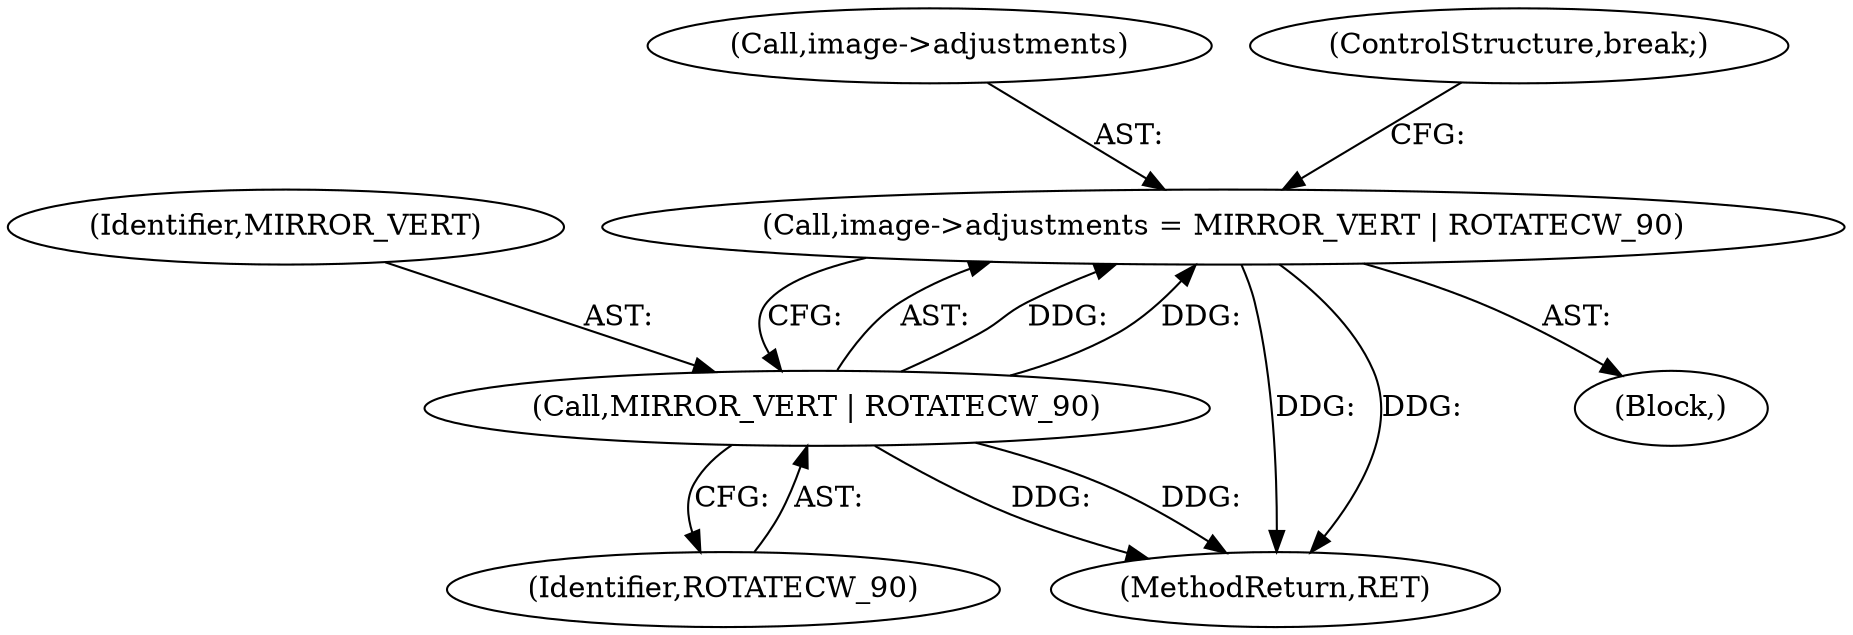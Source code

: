 digraph "0_libtiff_83a4b92815ea04969d494416eaae3d4c6b338e4a#diff-c8b4b355f9b5c06d585b23138e1c185f_5@pointer" {
"1000585" [label="(Call,image->adjustments = MIRROR_VERT | ROTATECW_90)"];
"1000589" [label="(Call,MIRROR_VERT | ROTATECW_90)"];
"1000586" [label="(Call,image->adjustments)"];
"1000590" [label="(Identifier,MIRROR_VERT)"];
"1000554" [label="(Block,)"];
"1000585" [label="(Call,image->adjustments = MIRROR_VERT | ROTATECW_90)"];
"1001214" [label="(MethodReturn,RET)"];
"1000589" [label="(Call,MIRROR_VERT | ROTATECW_90)"];
"1000592" [label="(ControlStructure,break;)"];
"1000591" [label="(Identifier,ROTATECW_90)"];
"1000585" -> "1000554"  [label="AST: "];
"1000585" -> "1000589"  [label="CFG: "];
"1000586" -> "1000585"  [label="AST: "];
"1000589" -> "1000585"  [label="AST: "];
"1000592" -> "1000585"  [label="CFG: "];
"1000585" -> "1001214"  [label="DDG: "];
"1000585" -> "1001214"  [label="DDG: "];
"1000589" -> "1000585"  [label="DDG: "];
"1000589" -> "1000585"  [label="DDG: "];
"1000589" -> "1000591"  [label="CFG: "];
"1000590" -> "1000589"  [label="AST: "];
"1000591" -> "1000589"  [label="AST: "];
"1000589" -> "1001214"  [label="DDG: "];
"1000589" -> "1001214"  [label="DDG: "];
}

